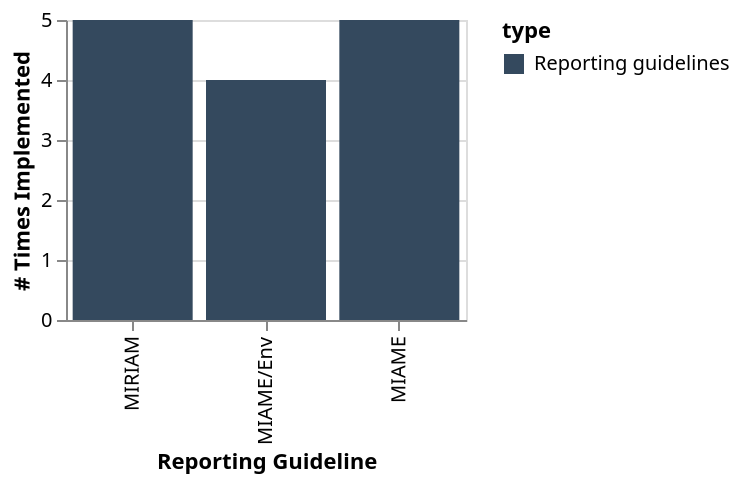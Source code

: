 {"$schema":"https://vega.github.io/schema/vega-lite/v2.json","data":{"values":[{"name":"MIRIAM","type":"Reporting guidelines","size":5,"index":3,"total":116,"percentage":0.04},{"name":"MIAME/Env","type":"Reporting guidelines","size":4,"index":4,"total":116,"percentage":0.03},{"name":"MIAME","type":"Reporting guidelines","size":5,"index":5,"total":116,"percentage":0.04}]},"mark":"bar","encoding":{"y":{"field":"size","type":"quantitative","axis":{"title":"# Times Implemented"}},"x":{"field":"name","type":"nominal","axis":{"title":"Reporting Guideline"},"sort":{"field":"type","order":"ascending"}},"color":{"field":"type","type":"nominal","scale":{"range":["#34495E"]}}},"config":{"facet":{"cell":{"strokeWidth":0}},"axis":{"domainWidth":1}},"width":200,"height":150}